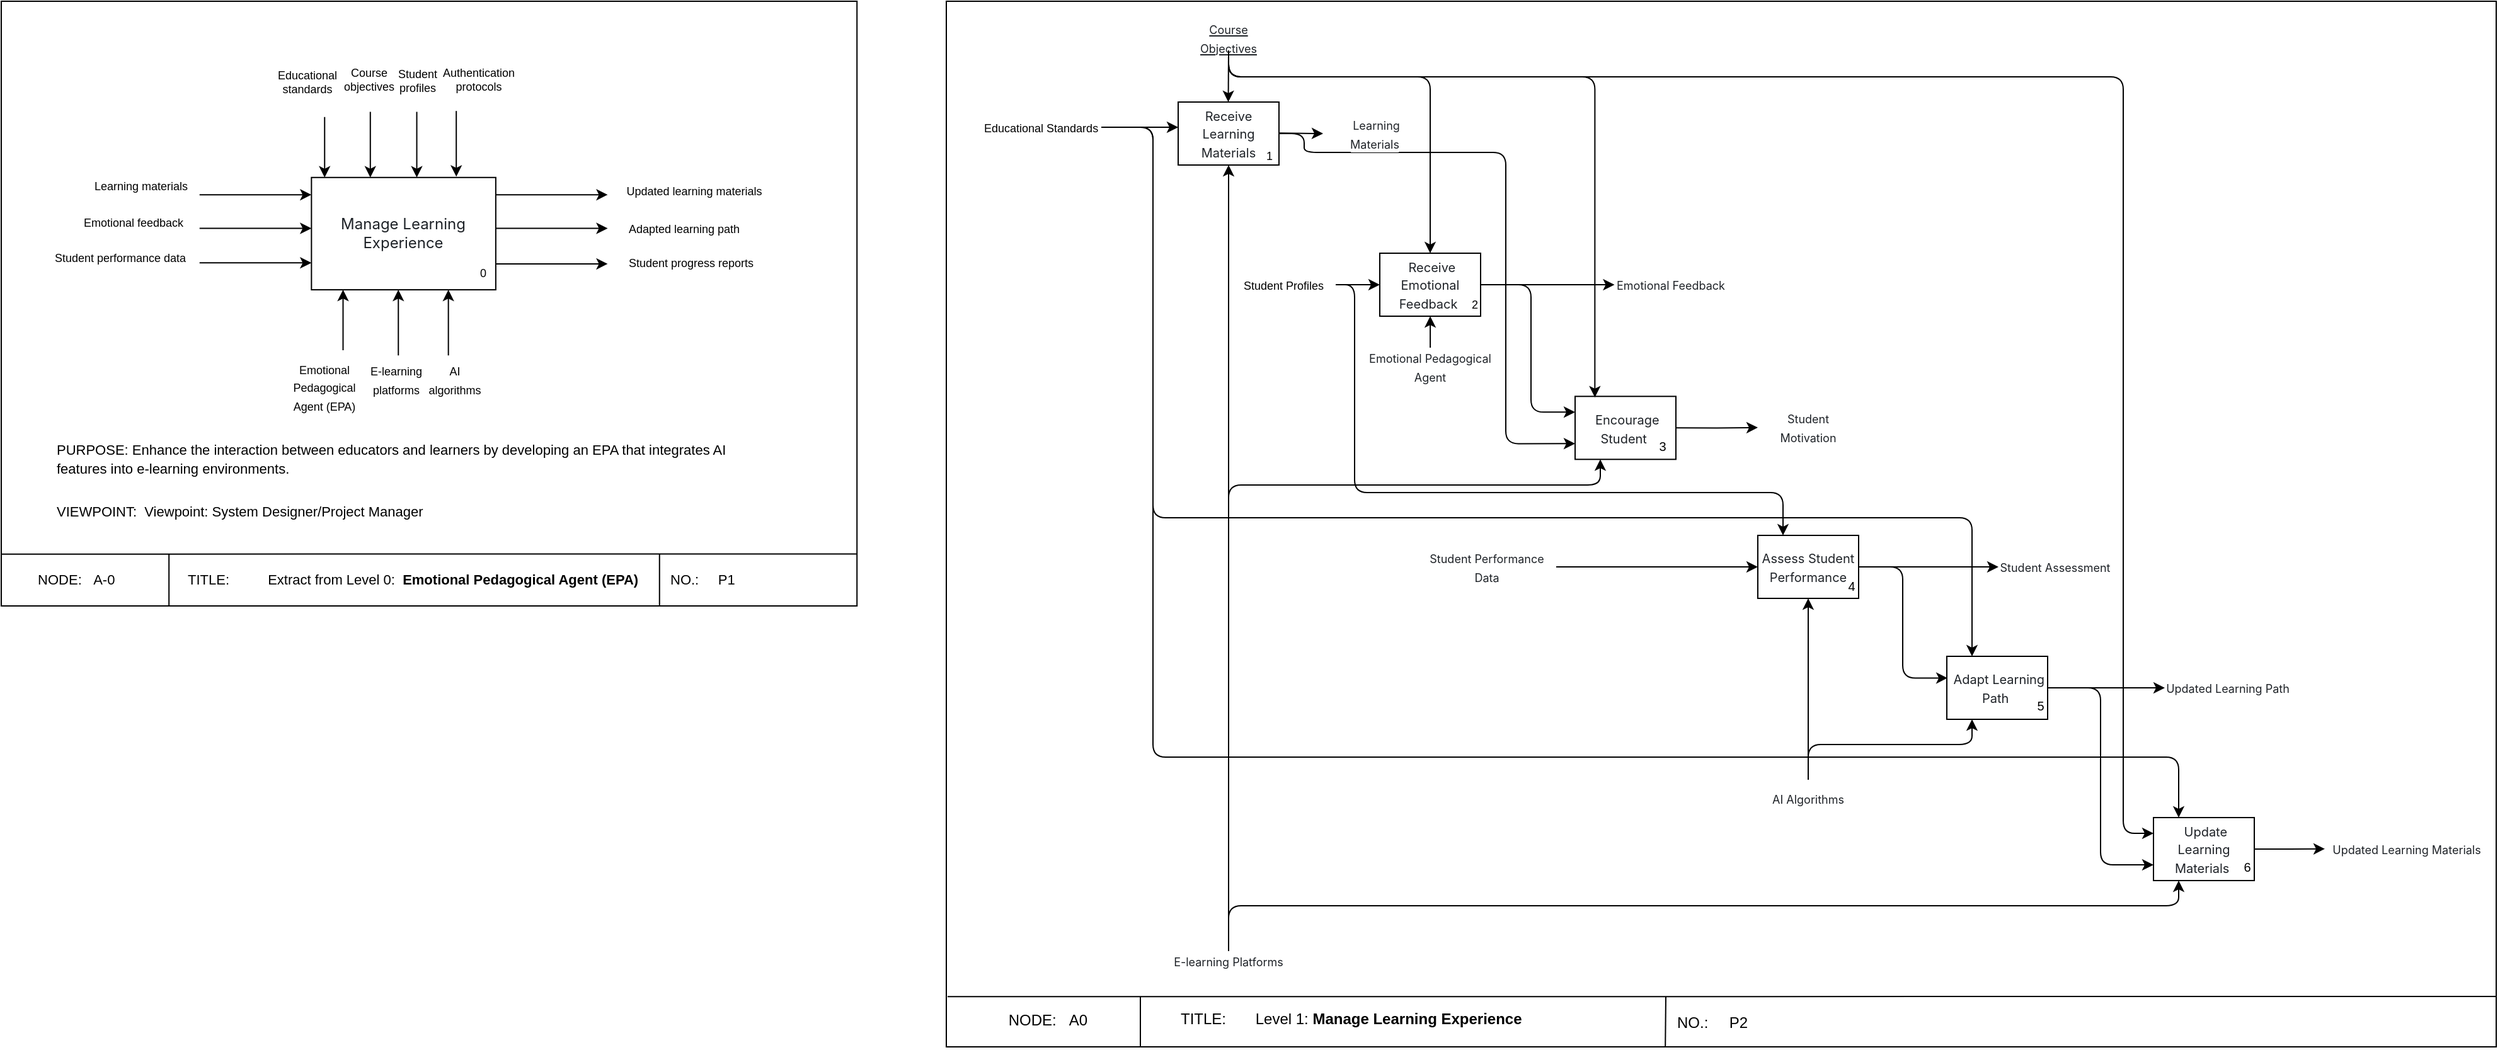 <mxfile version="26.2.9">
  <diagram name="Page-1" id="bQ_GWyhaZDbDopy6YQLl">
    <mxGraphModel dx="3694" dy="1121" grid="1" gridSize="10" guides="1" tooltips="1" connect="1" arrows="1" fold="1" page="1" pageScale="1" pageWidth="1654" pageHeight="1169" math="0" shadow="0">
      <root>
        <mxCell id="0" />
        <mxCell id="1" parent="0" />
        <mxCell id="8wa_8uIsnBs-MFd-Suok-54" value="" style="endArrow=classic;html=1;rounded=0;movable=0;resizable=0;rotatable=0;deletable=0;editable=0;locked=1;connectable=0;" parent="1" edge="1">
          <mxGeometry width="50" height="50" relative="1" as="geometry">
            <mxPoint x="-770.003" y="449" as="sourcePoint" />
            <mxPoint x="-683.735" y="449" as="targetPoint" />
          </mxGeometry>
        </mxCell>
        <mxCell id="8wa_8uIsnBs-MFd-Suok-72" value="" style="endArrow=classic;html=1;rounded=0;movable=0;resizable=0;rotatable=0;deletable=0;editable=0;locked=1;connectable=0;" parent="1" edge="1">
          <mxGeometry width="50" height="50" relative="1" as="geometry">
            <mxPoint x="-736.996" y="393.869" as="sourcePoint" />
            <mxPoint x="-736.996" y="345.869" as="targetPoint" />
          </mxGeometry>
        </mxCell>
        <mxCell id="8wa_8uIsnBs-MFd-Suok-42" value="" style="rounded=0;whiteSpace=wrap;html=1;flipH=1;movable=0;resizable=0;rotatable=0;deletable=0;editable=0;locked=1;connectable=0;container=0;" parent="1" vertex="1">
          <mxGeometry x="-890" y="40" width="1230" height="830" as="geometry" />
        </mxCell>
        <mxCell id="8wa_8uIsnBs-MFd-Suok-45" value="&amp;nbsp;NODE:&amp;nbsp; &amp;nbsp;A0" style="text;html=1;align=left;verticalAlign=middle;whiteSpace=wrap;rounded=0;movable=0;resizable=0;rotatable=0;deletable=0;editable=0;locked=1;connectable=0;container=0;" parent="1" vertex="1">
          <mxGeometry x="-846" y="829" width="110" height="40" as="geometry" />
        </mxCell>
        <mxCell id="8wa_8uIsnBs-MFd-Suok-46" value="TITLE:&amp;nbsp; &amp;nbsp; &amp;nbsp; &amp;nbsp;Level 1:&amp;nbsp;&lt;b&gt;Manage Learning Experience&lt;/b&gt;" style="text;html=1;align=left;verticalAlign=middle;whiteSpace=wrap;rounded=0;movable=0;resizable=0;rotatable=0;deletable=0;editable=0;locked=1;connectable=0;container=0;" parent="1" vertex="1">
          <mxGeometry x="-706" y="834.71" width="380" height="27.43" as="geometry" />
        </mxCell>
        <mxCell id="8wa_8uIsnBs-MFd-Suok-137" value="NO.:&amp;nbsp; &amp;nbsp; &amp;nbsp;P2" style="text;html=1;align=left;verticalAlign=middle;whiteSpace=wrap;rounded=0;container=0;movable=0;resizable=0;rotatable=0;deletable=0;editable=0;locked=1;connectable=0;" parent="1" vertex="1">
          <mxGeometry x="-311.52" y="832.14" width="125.52" height="36.86" as="geometry" />
        </mxCell>
        <mxCell id="8wa_8uIsnBs-MFd-Suok-43" value="" style="endArrow=none;html=1;rounded=0;movable=0;resizable=0;rotatable=0;deletable=0;editable=0;locked=1;connectable=0;exitX=1;exitY=0.952;exitDx=0;exitDy=0;exitPerimeter=0;" parent="1" edge="1">
          <mxGeometry width="50" height="50" relative="1" as="geometry">
            <mxPoint x="-889" y="830.16" as="sourcePoint" />
            <mxPoint x="340" y="830" as="targetPoint" />
          </mxGeometry>
        </mxCell>
        <mxCell id="8wa_8uIsnBs-MFd-Suok-44" value="" style="endArrow=none;html=1;rounded=0;exitX=1;exitY=1;exitDx=0;exitDy=0;movable=0;resizable=0;rotatable=0;deletable=0;editable=0;locked=1;connectable=0;" parent="1" edge="1">
          <mxGeometry width="50" height="50" relative="1" as="geometry">
            <mxPoint x="-736" y="870.0" as="sourcePoint" />
            <mxPoint x="-736" y="830" as="targetPoint" />
          </mxGeometry>
        </mxCell>
        <mxCell id="8wa_8uIsnBs-MFd-Suok-181" value="" style="endArrow=none;html=1;rounded=0;movable=0;resizable=0;rotatable=0;deletable=0;editable=0;locked=1;connectable=0;" parent="1" edge="1">
          <mxGeometry width="50" height="50" relative="1" as="geometry">
            <mxPoint x="-319.406" y="870.0" as="sourcePoint" />
            <mxPoint x="-319" y="830" as="targetPoint" />
          </mxGeometry>
        </mxCell>
        <mxCell id="8wa_8uIsnBs-MFd-Suok-192" value="" style="endArrow=classic;html=1;rounded=0;exitX=1;exitY=0.5;exitDx=0;exitDy=0;movable=0;resizable=0;rotatable=0;deletable=0;editable=0;locked=1;connectable=0;" parent="1" source="8wa_8uIsnBs-MFd-Suok-193" edge="1">
          <mxGeometry width="50" height="50" relative="1" as="geometry">
            <mxPoint x="-736.001" y="140.24" as="sourcePoint" />
            <mxPoint x="-706.001" y="140" as="targetPoint" />
          </mxGeometry>
        </mxCell>
        <mxCell id="8wa_8uIsnBs-MFd-Suok-277" style="edgeStyle=orthogonalEdgeStyle;rounded=1;orthogonalLoop=1;jettySize=auto;html=1;exitX=1;exitY=0.5;exitDx=0;exitDy=0;entryX=0.25;entryY=0;entryDx=0;entryDy=0;curved=0;movable=0;resizable=0;rotatable=0;deletable=0;editable=0;locked=1;connectable=0;" parent="1" source="8wa_8uIsnBs-MFd-Suok-193" target="8wa_8uIsnBs-MFd-Suok-175" edge="1">
          <mxGeometry relative="1" as="geometry">
            <Array as="points">
              <mxPoint x="-726" y="140" />
              <mxPoint x="-726" y="640" />
              <mxPoint x="88" y="640" />
            </Array>
          </mxGeometry>
        </mxCell>
        <mxCell id="8wa_8uIsnBs-MFd-Suok-193" value="&lt;font style=&quot;font-size: 9px;&quot;&gt;Educational Standards&lt;/font&gt;" style="text;html=1;align=left;verticalAlign=middle;whiteSpace=wrap;rounded=0;container=0;movable=0;resizable=0;rotatable=0;deletable=0;editable=0;locked=1;connectable=0;" parent="1" vertex="1">
          <mxGeometry x="-862.001" y="125" width="95" height="30" as="geometry" />
        </mxCell>
        <mxCell id="8wa_8uIsnBs-MFd-Suok-195" value="" style="endArrow=classic;html=1;rounded=0;exitX=0.5;exitY=1;exitDx=0;exitDy=0;movable=0;resizable=0;rotatable=0;deletable=0;editable=0;locked=1;connectable=0;" parent="1" source="8wa_8uIsnBs-MFd-Suok-199" edge="1">
          <mxGeometry width="50" height="50" relative="1" as="geometry">
            <mxPoint x="-665.77" y="90" as="sourcePoint" />
            <mxPoint x="-666.23" y="120" as="targetPoint" />
          </mxGeometry>
        </mxCell>
        <mxCell id="8wa_8uIsnBs-MFd-Suok-196" value="" style="endArrow=classic;html=1;rounded=0;entryX=0;entryY=0.5;entryDx=0;entryDy=0;movable=0;resizable=0;rotatable=0;deletable=0;editable=0;locked=1;connectable=0;" parent="1" target="8wa_8uIsnBs-MFd-Suok-197" edge="1">
          <mxGeometry width="50" height="50" relative="1" as="geometry">
            <mxPoint x="-626" y="144.66" as="sourcePoint" />
            <mxPoint x="-566" y="144.66" as="targetPoint" />
          </mxGeometry>
        </mxCell>
        <mxCell id="8wa_8uIsnBs-MFd-Suok-256" style="edgeStyle=orthogonalEdgeStyle;rounded=1;orthogonalLoop=1;jettySize=auto;html=1;exitX=1;exitY=0.5;exitDx=0;exitDy=0;entryX=0;entryY=0.75;entryDx=0;entryDy=0;curved=0;movable=0;resizable=0;rotatable=0;deletable=0;editable=0;locked=1;connectable=0;" parent="1" source="8wa_8uIsnBs-MFd-Suok-49" target="8wa_8uIsnBs-MFd-Suok-80" edge="1">
          <mxGeometry relative="1" as="geometry">
            <Array as="points">
              <mxPoint x="-606" y="145" />
              <mxPoint x="-606" y="160" />
              <mxPoint x="-446" y="160" />
              <mxPoint x="-446" y="391" />
            </Array>
          </mxGeometry>
        </mxCell>
        <mxCell id="8wa_8uIsnBs-MFd-Suok-197" value="&lt;span style=&quot;color: rgb(31, 35, 40); font-family: -apple-system, BlinkMacSystemFont, &amp;quot;Segoe UI&amp;quot;, &amp;quot;Noto Sans&amp;quot;, Helvetica, Arial, sans-serif, &amp;quot;Apple Color Emoji&amp;quot;, &amp;quot;Segoe UI Emoji&amp;quot;; text-align: left; background-color: rgb(255, 255, 255);&quot;&gt;&lt;font style=&quot;font-size: 9px;&quot;&gt;&amp;nbsp;Learning Materials&lt;/font&gt;&lt;/span&gt;" style="text;html=1;align=center;verticalAlign=middle;whiteSpace=wrap;rounded=0;container=0;movable=0;resizable=0;rotatable=0;deletable=0;editable=0;locked=1;connectable=0;" parent="1" vertex="1">
          <mxGeometry x="-591.001" y="140" width="82" height="10" as="geometry" />
        </mxCell>
        <mxCell id="8wa_8uIsnBs-MFd-Suok-275" style="edgeStyle=orthogonalEdgeStyle;rounded=1;orthogonalLoop=1;jettySize=auto;html=1;exitX=0.5;exitY=1;exitDx=0;exitDy=0;entryX=0;entryY=0.25;entryDx=0;entryDy=0;curved=0;movable=0;resizable=0;rotatable=0;deletable=0;editable=0;locked=1;connectable=0;" parent="1" source="8wa_8uIsnBs-MFd-Suok-199" target="8wa_8uIsnBs-MFd-Suok-175" edge="1">
          <mxGeometry relative="1" as="geometry">
            <Array as="points">
              <mxPoint x="-666" y="100" />
              <mxPoint x="44" y="100" />
              <mxPoint x="44" y="701" />
            </Array>
          </mxGeometry>
        </mxCell>
        <mxCell id="8wa_8uIsnBs-MFd-Suok-199" value="&lt;span style=&quot;color: rgb(31, 35, 40); font-family: -apple-system, BlinkMacSystemFont, &amp;quot;Segoe UI&amp;quot;, &amp;quot;Noto Sans&amp;quot;, Helvetica, Arial, sans-serif, &amp;quot;Apple Color Emoji&amp;quot;, &amp;quot;Segoe UI Emoji&amp;quot;; text-align: left; background-color: rgb(255, 255, 255);&quot;&gt;&lt;font style=&quot;font-size: 9px;&quot;&gt;&lt;u&gt;Course Objectives&lt;/u&gt;&lt;/font&gt;&lt;/span&gt;" style="text;html=1;align=center;verticalAlign=middle;whiteSpace=wrap;rounded=0;container=0;movable=0;resizable=0;rotatable=0;deletable=0;editable=0;locked=1;connectable=0;" parent="1" vertex="1">
          <mxGeometry x="-706" y="59" width="80" height="20" as="geometry" />
        </mxCell>
        <mxCell id="8wa_8uIsnBs-MFd-Suok-201" value="" style="endArrow=classic;html=1;rounded=0;movable=0;resizable=0;rotatable=0;deletable=0;editable=0;locked=1;connectable=0;" parent="1" source="8wa_8uIsnBs-MFd-Suok-202" edge="1">
          <mxGeometry width="50" height="50" relative="1" as="geometry">
            <mxPoint x="-665.77" y="170" as="sourcePoint" />
            <mxPoint x="-666" y="170" as="targetPoint" />
            <Array as="points">
              <mxPoint x="-666" y="170" />
            </Array>
          </mxGeometry>
        </mxCell>
        <mxCell id="8wa_8uIsnBs-MFd-Suok-259" style="edgeStyle=orthogonalEdgeStyle;rounded=1;orthogonalLoop=1;jettySize=auto;html=1;exitX=0.5;exitY=0;exitDx=0;exitDy=0;entryX=0.25;entryY=1;entryDx=0;entryDy=0;curved=0;movable=0;resizable=0;rotatable=0;deletable=0;editable=0;locked=1;connectable=0;" parent="1" source="8wa_8uIsnBs-MFd-Suok-202" edge="1">
          <mxGeometry relative="1" as="geometry">
            <mxPoint x="-666.001" y="387" as="sourcePoint" />
            <mxPoint x="-371" y="403.651" as="targetPoint" />
            <Array as="points">
              <mxPoint x="-666" y="424" />
              <mxPoint x="-371" y="424" />
            </Array>
          </mxGeometry>
        </mxCell>
        <mxCell id="8wa_8uIsnBs-MFd-Suok-278" style="edgeStyle=orthogonalEdgeStyle;rounded=1;orthogonalLoop=1;jettySize=auto;html=1;exitX=0.5;exitY=0;exitDx=0;exitDy=0;entryX=0.25;entryY=1;entryDx=0;entryDy=0;curved=0;movable=0;resizable=0;rotatable=0;deletable=0;editable=0;locked=1;connectable=0;" parent="1" source="8wa_8uIsnBs-MFd-Suok-202" target="8wa_8uIsnBs-MFd-Suok-175" edge="1">
          <mxGeometry relative="1" as="geometry">
            <Array as="points">
              <mxPoint x="-666" y="758" />
              <mxPoint x="88" y="758" />
            </Array>
          </mxGeometry>
        </mxCell>
        <mxCell id="8wa_8uIsnBs-MFd-Suok-202" value="&lt;span style=&quot;box-sizing: border-box; color: rgb(31, 35, 40); font-family: -apple-system, BlinkMacSystemFont, &amp;quot;Segoe UI&amp;quot;, &amp;quot;Noto Sans&amp;quot;, Helvetica, Arial, sans-serif, &amp;quot;Apple Color Emoji&amp;quot;, &amp;quot;Segoe UI Emoji&amp;quot;; text-align: left; background-color: rgb(255, 255, 255);&quot;&gt;&lt;font style=&quot;font-size: 9px;&quot;&gt;E-learning Platforms&lt;/font&gt;&lt;/span&gt;" style="text;html=1;align=center;verticalAlign=middle;whiteSpace=wrap;rounded=0;container=0;movable=0;resizable=0;rotatable=0;deletable=0;editable=0;locked=1;connectable=0;" parent="1" vertex="1">
          <mxGeometry x="-711.001" y="796" width="90" height="12" as="geometry" />
        </mxCell>
        <mxCell id="8wa_8uIsnBs-MFd-Suok-206" value="" style="endArrow=classic;html=1;rounded=1;edgeStyle=orthogonalEdgeStyle;curved=0;flowAnimation=0;shadow=0;entryX=0.5;entryY=0;entryDx=0;entryDy=0;exitX=0.5;exitY=1;exitDx=0;exitDy=0;movable=0;resizable=0;rotatable=0;deletable=0;editable=0;locked=1;connectable=0;" parent="1" source="8wa_8uIsnBs-MFd-Suok-199" target="8wa_8uIsnBs-MFd-Suok-82" edge="1">
          <mxGeometry width="50" height="50" relative="1" as="geometry">
            <mxPoint x="-666" y="99" as="sourcePoint" />
            <mxPoint x="-505.5" y="135" as="targetPoint" />
            <Array as="points">
              <mxPoint x="-666.001" y="100" />
              <mxPoint x="-506.001" y="100" />
            </Array>
          </mxGeometry>
        </mxCell>
        <mxCell id="8wa_8uIsnBs-MFd-Suok-251" style="rounded=0;orthogonalLoop=1;jettySize=auto;html=1;entryX=0;entryY=0.5;entryDx=0;entryDy=0;movable=0;resizable=0;rotatable=0;deletable=0;editable=0;locked=1;connectable=0;" parent="1" source="8wa_8uIsnBs-MFd-Suok-82" target="8wa_8uIsnBs-MFd-Suok-237" edge="1">
          <mxGeometry relative="1" as="geometry" />
        </mxCell>
        <mxCell id="8wa_8uIsnBs-MFd-Suok-82" value="&lt;span style=&quot;box-sizing: border-box; color: rgb(31, 35, 40); font-family: -apple-system, BlinkMacSystemFont, &amp;quot;Segoe UI&amp;quot;, &amp;quot;Noto Sans&amp;quot;, Helvetica, Arial, sans-serif, &amp;quot;Apple Color Emoji&amp;quot;, &amp;quot;Segoe UI Emoji&amp;quot;; text-align: left; background-color: rgb(255, 255, 255);&quot;&gt;&lt;font style=&quot;font-size: 10px;&quot;&gt;&amp;nbsp;Receive Emotional Feedback&amp;nbsp;&lt;/font&gt;&lt;/span&gt;" style="rounded=0;whiteSpace=wrap;html=1;movable=0;resizable=0;rotatable=0;deletable=0;editable=0;locked=1;connectable=0;container=0;" parent="1" vertex="1">
          <mxGeometry x="-546" y="240.001" width="80" height="50" as="geometry" />
        </mxCell>
        <mxCell id="8wa_8uIsnBs-MFd-Suok-188" style="edgeStyle=orthogonalEdgeStyle;rounded=0;orthogonalLoop=1;jettySize=auto;html=1;exitX=0.5;exitY=1;exitDx=0;exitDy=0;movable=0;resizable=0;rotatable=0;deletable=0;editable=0;locked=1;connectable=0;" parent="1" source="8wa_8uIsnBs-MFd-Suok-82" target="8wa_8uIsnBs-MFd-Suok-82" edge="1">
          <mxGeometry relative="1" as="geometry" />
        </mxCell>
        <mxCell id="8wa_8uIsnBs-MFd-Suok-135" value="&lt;font style=&quot;font-size: 9px;&quot;&gt;2&lt;/font&gt;" style="text;html=1;align=right;verticalAlign=middle;whiteSpace=wrap;rounded=0;container=0;movable=0;resizable=0;rotatable=0;deletable=0;editable=0;locked=1;connectable=0;" parent="1" vertex="1">
          <mxGeometry x="-484.691" y="270" width="18.69" height="20" as="geometry" />
        </mxCell>
        <mxCell id="8wa_8uIsnBs-MFd-Suok-263" style="edgeStyle=orthogonalEdgeStyle;rounded=0;orthogonalLoop=1;jettySize=auto;html=1;entryX=0;entryY=0.5;entryDx=0;entryDy=0;movable=0;resizable=0;rotatable=0;deletable=0;editable=0;locked=1;connectable=0;" parent="1" source="8wa_8uIsnBs-MFd-Suok-230" target="8wa_8uIsnBs-MFd-Suok-81" edge="1">
          <mxGeometry relative="1" as="geometry" />
        </mxCell>
        <mxCell id="8wa_8uIsnBs-MFd-Suok-230" value="&lt;span style=&quot;color: rgb(31, 35, 40); font-family: -apple-system, BlinkMacSystemFont, &amp;quot;Segoe UI&amp;quot;, &amp;quot;Noto Sans&amp;quot;, Helvetica, Arial, sans-serif, &amp;quot;Apple Color Emoji&amp;quot;, &amp;quot;Segoe UI Emoji&amp;quot;; text-align: left; background-color: rgb(255, 255, 255);&quot;&gt;&lt;font style=&quot;font-size: 9px;&quot;&gt;Student Performance Data&lt;/font&gt;&lt;/span&gt;" style="text;html=1;align=center;verticalAlign=middle;whiteSpace=wrap;rounded=0;container=0;movable=0;resizable=0;rotatable=0;deletable=0;editable=0;locked=1;connectable=0;" parent="1" vertex="1">
          <mxGeometry x="-516" y="484" width="110" height="10" as="geometry" />
        </mxCell>
        <mxCell id="8wa_8uIsnBs-MFd-Suok-232" value="&lt;span style=&quot;color: rgb(31, 35, 40); font-family: -apple-system, BlinkMacSystemFont, &amp;quot;Segoe UI&amp;quot;, &amp;quot;Noto Sans&amp;quot;, Helvetica, Arial, sans-serif, &amp;quot;Apple Color Emoji&amp;quot;, &amp;quot;Segoe UI Emoji&amp;quot;; text-align: left; background-color: rgb(255, 255, 255);&quot;&gt;&lt;font style=&quot;font-size: 9px;&quot;&gt;Student Assessment&lt;/font&gt;&lt;/span&gt;" style="text;html=1;align=center;verticalAlign=middle;whiteSpace=wrap;rounded=0;container=0;movable=0;resizable=0;rotatable=0;deletable=0;editable=0;locked=1;connectable=0;" parent="1" vertex="1">
          <mxGeometry x="-55" y="484" width="90" height="10" as="geometry" />
        </mxCell>
        <mxCell id="8wa_8uIsnBs-MFd-Suok-257" style="edgeStyle=orthogonalEdgeStyle;rounded=1;orthogonalLoop=1;jettySize=auto;html=1;exitX=1;exitY=0.5;exitDx=0;exitDy=0;entryX=0;entryY=0.25;entryDx=0;entryDy=0;curved=0;movable=0;resizable=0;rotatable=0;deletable=0;editable=0;locked=1;connectable=0;" parent="1" source="8wa_8uIsnBs-MFd-Suok-82" target="8wa_8uIsnBs-MFd-Suok-80" edge="1">
          <mxGeometry relative="1" as="geometry">
            <Array as="points">
              <mxPoint x="-426" y="265" />
              <mxPoint x="-426" y="366" />
            </Array>
          </mxGeometry>
        </mxCell>
        <mxCell id="8wa_8uIsnBs-MFd-Suok-237" value="&lt;span style=&quot;color: rgb(31, 35, 40); font-family: -apple-system, BlinkMacSystemFont, &amp;quot;Segoe UI&amp;quot;, &amp;quot;Noto Sans&amp;quot;, Helvetica, Arial, sans-serif, &amp;quot;Apple Color Emoji&amp;quot;, &amp;quot;Segoe UI Emoji&amp;quot;; text-align: left; background-color: rgb(255, 255, 255);&quot;&gt;&lt;font style=&quot;font-size: 9px;&quot;&gt;Emotional Feedback&lt;/font&gt;&lt;/span&gt;" style="text;html=1;align=center;verticalAlign=middle;whiteSpace=wrap;rounded=0;container=0;movable=0;resizable=0;rotatable=0;deletable=0;editable=0;locked=1;connectable=0;" parent="1" vertex="1">
          <mxGeometry x="-359.75" y="255" width="90" height="20" as="geometry" />
        </mxCell>
        <mxCell id="8wa_8uIsnBs-MFd-Suok-238" value="&lt;span style=&quot;color: rgb(31, 35, 40); font-family: -apple-system, BlinkMacSystemFont, &amp;quot;Segoe UI&amp;quot;, &amp;quot;Noto Sans&amp;quot;, Helvetica, Arial, sans-serif, &amp;quot;Apple Color Emoji&amp;quot;, &amp;quot;Segoe UI Emoji&amp;quot;; text-align: left; background-color: rgb(255, 255, 255);&quot;&gt;&lt;font style=&quot;font-size: 9px;&quot;&gt;Student Motivation&lt;/font&gt;&lt;/span&gt;" style="text;html=1;align=center;verticalAlign=middle;whiteSpace=wrap;rounded=0;container=0;movable=0;resizable=0;rotatable=0;deletable=0;editable=0;locked=1;connectable=0;" parent="1" vertex="1">
          <mxGeometry x="-246.0" y="368.35" width="80" height="20" as="geometry" />
        </mxCell>
        <mxCell id="8wa_8uIsnBs-MFd-Suok-243" value="&lt;span style=&quot;color: rgb(31, 35, 40); font-family: -apple-system, BlinkMacSystemFont, &amp;quot;Segoe UI&amp;quot;, &amp;quot;Noto Sans&amp;quot;, Helvetica, Arial, sans-serif, &amp;quot;Apple Color Emoji&amp;quot;, &amp;quot;Segoe UI Emoji&amp;quot;; text-align: left; background-color: rgb(255, 255, 255);&quot;&gt;&lt;font style=&quot;font-size: 9px;&quot;&gt;Updated Learning Materials&lt;/font&gt;&lt;/span&gt;" style="text;html=1;align=center;verticalAlign=middle;whiteSpace=wrap;rounded=0;container=0;movable=0;resizable=0;rotatable=0;deletable=0;editable=0;locked=1;connectable=0;" parent="1" vertex="1">
          <mxGeometry x="204" y="702.83" width="130" height="20" as="geometry" />
        </mxCell>
        <mxCell id="8wa_8uIsnBs-MFd-Suok-268" style="edgeStyle=orthogonalEdgeStyle;rounded=0;orthogonalLoop=1;jettySize=auto;html=1;entryX=0.5;entryY=1;entryDx=0;entryDy=0;movable=0;resizable=0;rotatable=0;deletable=0;editable=0;locked=1;connectable=0;" parent="1" source="8wa_8uIsnBs-MFd-Suok-244" target="8wa_8uIsnBs-MFd-Suok-81" edge="1">
          <mxGeometry relative="1" as="geometry" />
        </mxCell>
        <mxCell id="8wa_8uIsnBs-MFd-Suok-272" style="edgeStyle=orthogonalEdgeStyle;rounded=1;orthogonalLoop=1;jettySize=auto;html=1;entryX=0.25;entryY=1;entryDx=0;entryDy=0;exitX=0.5;exitY=0;exitDx=0;exitDy=0;curved=0;movable=0;resizable=0;rotatable=0;deletable=0;editable=0;locked=1;connectable=0;" parent="1" source="8wa_8uIsnBs-MFd-Suok-244" target="8wa_8uIsnBs-MFd-Suok-147" edge="1">
          <mxGeometry relative="1" as="geometry">
            <Array as="points">
              <mxPoint x="-206" y="630" />
              <mxPoint x="-76" y="630" />
            </Array>
          </mxGeometry>
        </mxCell>
        <mxCell id="8wa_8uIsnBs-MFd-Suok-244" value="&lt;span style=&quot;color: rgb(31, 35, 40); font-family: -apple-system, BlinkMacSystemFont, &amp;quot;Segoe UI&amp;quot;, &amp;quot;Noto Sans&amp;quot;, Helvetica, Arial, sans-serif, &amp;quot;Apple Color Emoji&amp;quot;, &amp;quot;Segoe UI Emoji&amp;quot;; text-align: left; background-color: rgb(255, 255, 255);&quot;&gt;&lt;font style=&quot;font-size: 9px;&quot;&gt;AI Algorithms&lt;/font&gt;&lt;/span&gt;" style="text;html=1;align=center;verticalAlign=middle;whiteSpace=wrap;rounded=0;container=0;movable=0;resizable=0;rotatable=0;deletable=0;editable=0;locked=1;connectable=0;" parent="1" vertex="1">
          <mxGeometry x="-236" y="658" width="60" height="30" as="geometry" />
        </mxCell>
        <mxCell id="8wa_8uIsnBs-MFd-Suok-245" value="&lt;span style=&quot;font-size: 9px; background-color: light-dark(rgb(255, 255, 255), rgb(18, 18, 18)); color: light-dark(rgb(31, 35, 40), rgb(205, 208, 212)); font-family: -apple-system, BlinkMacSystemFont, &amp;quot;Segoe UI&amp;quot;, &amp;quot;Noto Sans&amp;quot;, Helvetica, Arial, sans-serif, &amp;quot;Apple Color Emoji&amp;quot;, &amp;quot;Segoe UI Emoji&amp;quot;; text-align: left;&quot;&gt;Updated Learning Path&lt;/span&gt;" style="text;html=1;align=center;verticalAlign=middle;whiteSpace=wrap;rounded=0;container=0;movable=0;resizable=0;rotatable=0;deletable=0;editable=0;locked=1;connectable=0;" parent="1" vertex="1">
          <mxGeometry x="77" y="580" width="100" height="10" as="geometry" />
        </mxCell>
        <mxCell id="8wa_8uIsnBs-MFd-Suok-266" style="edgeStyle=orthogonalEdgeStyle;rounded=0;orthogonalLoop=1;jettySize=auto;html=1;entryX=0;entryY=0.5;entryDx=0;entryDy=0;movable=0;resizable=0;rotatable=0;deletable=0;editable=0;locked=1;connectable=0;" parent="1" source="8wa_8uIsnBs-MFd-Suok-81" target="8wa_8uIsnBs-MFd-Suok-232" edge="1">
          <mxGeometry relative="1" as="geometry" />
        </mxCell>
        <mxCell id="8wa_8uIsnBs-MFd-Suok-81" value="&lt;span style=&quot;box-sizing: border-box; color: rgb(31, 35, 40); font-family: -apple-system, BlinkMacSystemFont, &amp;quot;Segoe UI&amp;quot;, &amp;quot;Noto Sans&amp;quot;, Helvetica, Arial, sans-serif, &amp;quot;Apple Color Emoji&amp;quot;, &amp;quot;Segoe UI Emoji&amp;quot;; text-align: left; background-color: rgb(255, 255, 255);&quot;&gt;&lt;font style=&quot;font-size: 10px;&quot;&gt;Assess Student Performance&lt;/font&gt;&lt;/span&gt;" style="rounded=0;whiteSpace=wrap;html=1;movable=0;resizable=0;rotatable=0;deletable=0;editable=0;locked=1;connectable=0;container=0;" parent="1" vertex="1">
          <mxGeometry x="-246" y="464.001" width="80.0" height="50" as="geometry" />
        </mxCell>
        <mxCell id="8wa_8uIsnBs-MFd-Suok-144" value="&lt;font size=&quot;1&quot;&gt;4&lt;/font&gt;" style="text;html=1;align=center;verticalAlign=middle;whiteSpace=wrap;rounded=0;container=0;movable=0;resizable=0;rotatable=0;deletable=0;editable=0;locked=1;connectable=0;" parent="1" vertex="1">
          <mxGeometry x="-177.499" y="496.701" width="11.498" height="13.651" as="geometry" />
        </mxCell>
        <mxCell id="8wa_8uIsnBs-MFd-Suok-175" value="&lt;div&gt;&lt;span style=&quot;font-size: 10px; background-color: light-dark(rgb(255, 255, 255), rgb(18, 18, 18)); color: light-dark(rgb(31, 35, 40), rgb(205, 208, 212)); font-family: -apple-system, BlinkMacSystemFont, &amp;quot;Segoe UI&amp;quot;, &amp;quot;Noto Sans&amp;quot;, Helvetica, Arial, sans-serif, &amp;quot;Apple Color Emoji&amp;quot;, &amp;quot;Segoe UI Emoji&amp;quot;; text-align: left;&quot;&gt;&amp;nbsp;Update Learning Materials&amp;nbsp;&lt;/span&gt;&lt;/div&gt;" style="rounded=0;whiteSpace=wrap;html=1;movable=0;resizable=0;rotatable=0;deletable=0;editable=0;locked=1;connectable=0;container=0;" parent="1" vertex="1">
          <mxGeometry x="68.0" y="688.001" width="80.0" height="50" as="geometry" />
        </mxCell>
        <mxCell id="8wa_8uIsnBs-MFd-Suok-176" value="&lt;font size=&quot;1&quot;&gt;6&lt;/font&gt;" style="text;html=1;align=center;verticalAlign=middle;whiteSpace=wrap;rounded=0;container=0;movable=0;resizable=0;rotatable=0;deletable=0;editable=0;locked=1;connectable=0;" parent="1" vertex="1">
          <mxGeometry x="136.501" y="719.831" width="11.498" height="13.651" as="geometry" />
        </mxCell>
        <mxCell id="8wa_8uIsnBs-MFd-Suok-270" style="edgeStyle=orthogonalEdgeStyle;rounded=0;orthogonalLoop=1;jettySize=auto;html=1;entryX=0;entryY=0.5;entryDx=0;entryDy=0;movable=0;resizable=0;rotatable=0;deletable=0;editable=0;locked=1;connectable=0;" parent="1" source="8wa_8uIsnBs-MFd-Suok-147" target="8wa_8uIsnBs-MFd-Suok-245" edge="1">
          <mxGeometry relative="1" as="geometry" />
        </mxCell>
        <mxCell id="8wa_8uIsnBs-MFd-Suok-273" style="edgeStyle=orthogonalEdgeStyle;rounded=1;orthogonalLoop=1;jettySize=auto;html=1;entryX=0;entryY=0.75;entryDx=0;entryDy=0;curved=0;movable=0;resizable=0;rotatable=0;deletable=0;editable=0;locked=1;connectable=0;" parent="1" source="8wa_8uIsnBs-MFd-Suok-147" target="8wa_8uIsnBs-MFd-Suok-175" edge="1">
          <mxGeometry relative="1" as="geometry" />
        </mxCell>
        <mxCell id="8wa_8uIsnBs-MFd-Suok-147" value="&lt;span style=&quot;box-sizing: border-box; color: rgb(31, 35, 40); font-family: -apple-system, BlinkMacSystemFont, &amp;quot;Segoe UI&amp;quot;, &amp;quot;Noto Sans&amp;quot;, Helvetica, Arial, sans-serif, &amp;quot;Apple Color Emoji&amp;quot;, &amp;quot;Segoe UI Emoji&amp;quot;; text-align: left; background-color: rgb(255, 255, 255);&quot;&gt;&lt;font style=&quot;font-size: 10px;&quot;&gt;&amp;nbsp;Adapt Learning Path&amp;nbsp;&lt;/font&gt;&lt;/span&gt;" style="rounded=0;whiteSpace=wrap;html=1;movable=0;resizable=0;rotatable=0;deletable=0;editable=0;locked=1;connectable=0;container=0;" parent="1" vertex="1">
          <mxGeometry x="-96" y="560.001" width="80.0" height="50" as="geometry" />
        </mxCell>
        <mxCell id="8wa_8uIsnBs-MFd-Suok-148" value="&lt;font size=&quot;1&quot;&gt;5&lt;/font&gt;" style="text;html=1;align=center;verticalAlign=middle;whiteSpace=wrap;rounded=0;container=0;movable=0;resizable=0;rotatable=0;deletable=0;editable=0;locked=1;connectable=0;" parent="1" vertex="1">
          <mxGeometry x="-27.499" y="591.831" width="11.498" height="13.651" as="geometry" />
        </mxCell>
        <mxCell id="8wa_8uIsnBs-MFd-Suok-262" style="edgeStyle=orthogonalEdgeStyle;rounded=0;orthogonalLoop=1;jettySize=auto;html=1;exitX=1;exitY=0.5;exitDx=0;exitDy=0;movable=0;resizable=0;rotatable=0;deletable=0;editable=0;locked=1;connectable=0;" parent="1" source="8wa_8uIsnBs-MFd-Suok-80" target="8wa_8uIsnBs-MFd-Suok-238" edge="1">
          <mxGeometry relative="1" as="geometry" />
        </mxCell>
        <mxCell id="8wa_8uIsnBs-MFd-Suok-80" value="&lt;span style=&quot;box-sizing: border-box; color: rgb(31, 35, 40); font-family: -apple-system, BlinkMacSystemFont, &amp;quot;Segoe UI&amp;quot;, &amp;quot;Noto Sans&amp;quot;, Helvetica, Arial, sans-serif, &amp;quot;Apple Color Emoji&amp;quot;, &amp;quot;Segoe UI Emoji&amp;quot;; text-align: left; background-color: rgb(255, 255, 255);&quot;&gt;&lt;font style=&quot;font-size: 10px;&quot;&gt;&amp;nbsp;Encourage Student&amp;nbsp;&lt;/font&gt;&lt;/span&gt;" style="rounded=0;whiteSpace=wrap;html=1;movable=0;resizable=0;rotatable=0;deletable=0;editable=0;locked=1;connectable=0;container=0;" parent="1" vertex="1">
          <mxGeometry x="-391" y="353.651" width="80.0" height="50" as="geometry" />
        </mxCell>
        <mxCell id="8wa_8uIsnBs-MFd-Suok-140" value="&lt;font size=&quot;1&quot;&gt;3&lt;/font&gt;" style="text;html=1;align=center;verticalAlign=middle;whiteSpace=wrap;rounded=0;container=0;movable=0;resizable=0;rotatable=0;deletable=0;editable=0;locked=1;connectable=0;" parent="1" vertex="1">
          <mxGeometry x="-327.499" y="386.351" width="11.498" height="13.651" as="geometry" />
        </mxCell>
        <mxCell id="8wa_8uIsnBs-MFd-Suok-178" style="edgeStyle=orthogonalEdgeStyle;rounded=0;orthogonalLoop=1;jettySize=auto;html=1;exitX=0.5;exitY=1;exitDx=0;exitDy=0;movable=0;resizable=0;rotatable=0;deletable=0;editable=0;locked=1;connectable=0;" parent="1" source="8wa_8uIsnBs-MFd-Suok-80" target="8wa_8uIsnBs-MFd-Suok-80" edge="1">
          <mxGeometry relative="1" as="geometry" />
        </mxCell>
        <mxCell id="8wa_8uIsnBs-MFd-Suok-49" value="&lt;span style=&quot;box-sizing: border-box; color: rgb(31, 35, 40); font-family: -apple-system, BlinkMacSystemFont, &amp;quot;Segoe UI&amp;quot;, &amp;quot;Noto Sans&amp;quot;, Helvetica, Arial, sans-serif, &amp;quot;Apple Color Emoji&amp;quot;, &amp;quot;Segoe UI Emoji&amp;quot;; text-align: left; background-color: rgb(255, 255, 255);&quot;&gt;&lt;font style=&quot;font-size: 10px;&quot;&gt;Receive Learning Materials&lt;/font&gt;&lt;/span&gt;" style="rounded=0;whiteSpace=wrap;html=1;movable=0;resizable=0;rotatable=0;deletable=0;editable=0;locked=1;connectable=0;container=0;" parent="1" vertex="1">
          <mxGeometry x="-706.001" y="120" width="80" height="50.0" as="geometry" />
        </mxCell>
        <mxCell id="8wa_8uIsnBs-MFd-Suok-78" value="&lt;font style=&quot;font-size: 9px;&quot;&gt;1&lt;/font&gt;" style="text;html=1;align=center;verticalAlign=middle;whiteSpace=wrap;rounded=0;container=0;movable=0;resizable=0;rotatable=0;deletable=0;editable=0;locked=1;connectable=0;" parent="1" vertex="1">
          <mxGeometry x="-638.542" y="153.619" width="11.499" height="16.381" as="geometry" />
        </mxCell>
        <mxCell id="8wa_8uIsnBs-MFd-Suok-250" style="edgeStyle=orthogonalEdgeStyle;rounded=0;orthogonalLoop=1;jettySize=auto;html=1;entryX=0;entryY=0.5;entryDx=0;entryDy=0;movable=0;resizable=0;rotatable=0;deletable=0;editable=0;locked=1;connectable=0;" parent="1" source="8wa_8uIsnBs-MFd-Suok-227" target="8wa_8uIsnBs-MFd-Suok-82" edge="1">
          <mxGeometry relative="1" as="geometry" />
        </mxCell>
        <mxCell id="8wa_8uIsnBs-MFd-Suok-267" style="edgeStyle=orthogonalEdgeStyle;rounded=1;orthogonalLoop=1;jettySize=auto;html=1;entryX=0.25;entryY=0;entryDx=0;entryDy=0;exitX=1;exitY=0.5;exitDx=0;exitDy=0;curved=0;movable=0;resizable=0;rotatable=0;deletable=0;editable=0;locked=1;connectable=0;" parent="1" source="8wa_8uIsnBs-MFd-Suok-227" target="8wa_8uIsnBs-MFd-Suok-81" edge="1">
          <mxGeometry relative="1" as="geometry">
            <Array as="points">
              <mxPoint x="-566" y="265" />
              <mxPoint x="-566" y="430" />
              <mxPoint x="-226" y="430" />
            </Array>
          </mxGeometry>
        </mxCell>
        <mxCell id="8wa_8uIsnBs-MFd-Suok-227" value="&lt;font style=&quot;font-size: 9px;&quot;&gt;Student Profiles&lt;/font&gt;" style="text;html=1;align=left;verticalAlign=middle;whiteSpace=wrap;rounded=0;container=0;movable=0;resizable=0;rotatable=0;deletable=0;editable=0;locked=1;connectable=0;" parent="1" vertex="1">
          <mxGeometry x="-656.001" y="256.5" width="75" height="17" as="geometry" />
        </mxCell>
        <mxCell id="8wa_8uIsnBs-MFd-Suok-254" style="edgeStyle=orthogonalEdgeStyle;rounded=0;orthogonalLoop=1;jettySize=auto;html=1;entryX=0.5;entryY=1;entryDx=0;entryDy=0;movable=0;resizable=0;rotatable=0;deletable=0;editable=0;locked=1;connectable=0;" parent="1" source="8wa_8uIsnBs-MFd-Suok-252" target="8wa_8uIsnBs-MFd-Suok-82" edge="1">
          <mxGeometry relative="1" as="geometry" />
        </mxCell>
        <mxCell id="8wa_8uIsnBs-MFd-Suok-252" value="&lt;span style=&quot;color: rgb(31, 35, 40); font-family: -apple-system, BlinkMacSystemFont, &amp;quot;Segoe UI&amp;quot;, &amp;quot;Noto Sans&amp;quot;, Helvetica, Arial, sans-serif, &amp;quot;Apple Color Emoji&amp;quot;, &amp;quot;Segoe UI Emoji&amp;quot;; text-align: left; background-color: rgb(255, 255, 255);&quot;&gt;&lt;font style=&quot;font-size: 9px;&quot;&gt;Emotional Pedagogical Agent&lt;/font&gt;&lt;/span&gt;" style="text;html=1;align=center;verticalAlign=middle;whiteSpace=wrap;rounded=0;container=0;movable=0;resizable=0;rotatable=0;deletable=0;editable=0;locked=1;connectable=0;" parent="1" vertex="1">
          <mxGeometry x="-566.75" y="320" width="121.5" height="20" as="geometry" />
        </mxCell>
        <mxCell id="8wa_8uIsnBs-MFd-Suok-258" style="edgeStyle=orthogonalEdgeStyle;rounded=1;orthogonalLoop=1;jettySize=auto;html=1;exitX=0.5;exitY=1;exitDx=0;exitDy=0;entryX=0.196;entryY=0.016;entryDx=0;entryDy=0;entryPerimeter=0;curved=0;movable=0;resizable=0;rotatable=0;deletable=0;editable=0;locked=1;connectable=0;" parent="1" source="8wa_8uIsnBs-MFd-Suok-199" target="8wa_8uIsnBs-MFd-Suok-80" edge="1">
          <mxGeometry relative="1" as="geometry">
            <Array as="points">
              <mxPoint x="-666" y="100" />
              <mxPoint x="-375" y="100" />
            </Array>
          </mxGeometry>
        </mxCell>
        <mxCell id="8wa_8uIsnBs-MFd-Suok-269" style="edgeStyle=orthogonalEdgeStyle;rounded=1;orthogonalLoop=1;jettySize=auto;html=1;entryX=0.007;entryY=0.344;entryDx=0;entryDy=0;entryPerimeter=0;curved=0;movable=0;resizable=0;rotatable=0;deletable=0;editable=0;locked=1;connectable=0;" parent="1" source="8wa_8uIsnBs-MFd-Suok-81" target="8wa_8uIsnBs-MFd-Suok-147" edge="1">
          <mxGeometry relative="1" as="geometry" />
        </mxCell>
        <mxCell id="8wa_8uIsnBs-MFd-Suok-271" style="edgeStyle=orthogonalEdgeStyle;rounded=1;orthogonalLoop=1;jettySize=auto;html=1;exitX=1;exitY=0.5;exitDx=0;exitDy=0;entryX=0.25;entryY=0;entryDx=0;entryDy=0;curved=0;movable=0;resizable=0;rotatable=0;deletable=0;editable=0;locked=1;connectable=0;" parent="1" source="8wa_8uIsnBs-MFd-Suok-193" target="8wa_8uIsnBs-MFd-Suok-147" edge="1">
          <mxGeometry relative="1" as="geometry">
            <Array as="points">
              <mxPoint x="-726" y="140" />
              <mxPoint x="-726" y="450" />
              <mxPoint x="-76" y="450" />
            </Array>
          </mxGeometry>
        </mxCell>
        <mxCell id="8wa_8uIsnBs-MFd-Suok-276" style="edgeStyle=orthogonalEdgeStyle;rounded=0;orthogonalLoop=1;jettySize=auto;html=1;entryX=0;entryY=0.5;entryDx=0;entryDy=0;movable=0;resizable=0;rotatable=0;deletable=0;editable=0;locked=1;connectable=0;" parent="1" source="8wa_8uIsnBs-MFd-Suok-175" target="8wa_8uIsnBs-MFd-Suok-243" edge="1">
          <mxGeometry relative="1" as="geometry" />
        </mxCell>
        <mxCell id="8wa_8uIsnBs-MFd-Suok-4" value="" style="rounded=0;whiteSpace=wrap;html=1;flipH=1;movable=0;resizable=0;rotatable=0;deletable=0;editable=0;locked=1;connectable=0;" parent="1" vertex="1">
          <mxGeometry x="-1640.004" y="40" width="679.104" height="480.0" as="geometry" />
        </mxCell>
        <mxCell id="8wa_8uIsnBs-MFd-Suok-5" value="" style="endArrow=none;html=1;rounded=0;movable=0;resizable=0;rotatable=0;deletable=0;editable=0;locked=1;connectable=0;entryX=0;entryY=0.914;entryDx=0;entryDy=0;entryPerimeter=0;" parent="1" target="8wa_8uIsnBs-MFd-Suok-4" edge="1">
          <mxGeometry width="50" height="50" relative="1" as="geometry">
            <mxPoint x="-1640.004" y="478.857" as="sourcePoint" />
            <mxPoint x="-993.288" y="478.857" as="targetPoint" />
          </mxGeometry>
        </mxCell>
        <mxCell id="8wa_8uIsnBs-MFd-Suok-9" value="&lt;font style=&quot;font-size: 11px;&quot;&gt;PURPOSE: Enhance the interaction between educators and learners by developing an EPA that integrates AI features into e-learning environments.&lt;/font&gt;" style="text;html=1;align=left;verticalAlign=middle;whiteSpace=wrap;rounded=0;movable=0;resizable=0;rotatable=0;deletable=0;editable=0;locked=1;connectable=0;" parent="1" vertex="1">
          <mxGeometry x="-1598.213" y="382.857" width="574.627" height="41.143" as="geometry" />
        </mxCell>
        <mxCell id="8wa_8uIsnBs-MFd-Suok-10" value="" style="endArrow=none;html=1;rounded=0;movable=0;resizable=0;rotatable=0;deletable=0;editable=0;locked=1;connectable=0;" parent="1" edge="1">
          <mxGeometry width="50" height="50" relative="1" as="geometry">
            <mxPoint x="-1117.616" y="520.0" as="sourcePoint" />
            <mxPoint x="-1117.616" y="478.857" as="targetPoint" />
          </mxGeometry>
        </mxCell>
        <mxCell id="8wa_8uIsnBs-MFd-Suok-11" value="&lt;span style=&quot;background-color: rgb(255, 255, 255); color: rgb(31, 35, 40); font-family: -apple-system, BlinkMacSystemFont, &amp;quot;Segoe UI&amp;quot;, &amp;quot;Noto Sans&amp;quot;, Helvetica, Arial, sans-serif, &amp;quot;Apple Color Emoji&amp;quot;, &amp;quot;Segoe UI Emoji&amp;quot;; text-align: start;&quot;&gt;&lt;font style=&quot;&quot;&gt;Manage Learning Experience&lt;/font&gt;&lt;/span&gt;" style="rounded=0;whiteSpace=wrap;html=1;movable=0;resizable=0;rotatable=0;deletable=0;editable=0;locked=1;connectable=0;" parent="1" vertex="1">
          <mxGeometry x="-1393.824" y="179.886" width="146.269" height="89.143" as="geometry" />
        </mxCell>
        <mxCell id="8wa_8uIsnBs-MFd-Suok-12" value="&lt;font style=&quot;font-size: 11px;&quot;&gt;VIEWPOINT:&amp;nbsp;&amp;nbsp;Viewpoint: System Designer/Project Manager&lt;/font&gt;" style="text;html=1;align=left;verticalAlign=middle;whiteSpace=wrap;rounded=0;movable=0;resizable=0;rotatable=0;deletable=0;editable=0;locked=1;connectable=0;" parent="1" vertex="1">
          <mxGeometry x="-1598.213" y="424" width="313.433" height="41.143" as="geometry" />
        </mxCell>
        <mxCell id="8wa_8uIsnBs-MFd-Suok-13" value="&lt;font style=&quot;font-size: 9px;&quot;&gt;0&lt;/font&gt;" style="text;html=1;align=center;verticalAlign=middle;whiteSpace=wrap;rounded=0;movable=0;resizable=0;rotatable=0;deletable=0;editable=0;locked=1;connectable=0;" parent="1" vertex="1">
          <mxGeometry x="-1268.451" y="241.6" width="20.896" height="27.429" as="geometry" />
        </mxCell>
        <mxCell id="8wa_8uIsnBs-MFd-Suok-14" value="" style="endArrow=classic;html=1;rounded=0;movable=0;resizable=0;rotatable=0;deletable=0;editable=0;locked=1;connectable=0;" parent="1" edge="1">
          <mxGeometry width="50" height="50" relative="1" as="geometry">
            <mxPoint x="-1482.63" y="220.247" as="sourcePoint" />
            <mxPoint x="-1393.824" y="220.247" as="targetPoint" />
          </mxGeometry>
        </mxCell>
        <mxCell id="8wa_8uIsnBs-MFd-Suok-15" value="" style="endArrow=classic;html=1;rounded=0;movable=0;resizable=0;rotatable=0;deletable=0;editable=0;locked=1;connectable=0;" parent="1" edge="1">
          <mxGeometry width="50" height="50" relative="1" as="geometry">
            <mxPoint x="-1482.63" y="247.675" as="sourcePoint" />
            <mxPoint x="-1393.824" y="247.675" as="targetPoint" />
          </mxGeometry>
        </mxCell>
        <mxCell id="8wa_8uIsnBs-MFd-Suok-16" value="" style="endArrow=classic;html=1;rounded=0;movable=0;resizable=0;rotatable=0;deletable=0;editable=0;locked=1;connectable=0;" parent="1" edge="1">
          <mxGeometry width="50" height="50" relative="1" as="geometry">
            <mxPoint x="-1482.63" y="193.6" as="sourcePoint" />
            <mxPoint x="-1393.824" y="193.6" as="targetPoint" />
          </mxGeometry>
        </mxCell>
        <mxCell id="8wa_8uIsnBs-MFd-Suok-17" value="" style="endArrow=classic;html=1;rounded=0;movable=0;resizable=0;rotatable=0;deletable=0;editable=0;locked=1;connectable=0;" parent="1" edge="1">
          <mxGeometry width="50" height="50" relative="1" as="geometry">
            <mxPoint x="-1383.376" y="131.886" as="sourcePoint" />
            <mxPoint x="-1383.376" y="179.886" as="targetPoint" />
          </mxGeometry>
        </mxCell>
        <mxCell id="8wa_8uIsnBs-MFd-Suok-18" value="&lt;font&gt;Learning materials&lt;/font&gt;" style="text;html=1;align=center;verticalAlign=middle;whiteSpace=wrap;rounded=0;fontSize=9;movable=0;resizable=0;rotatable=0;deletable=0;editable=0;locked=1;connectable=0;" parent="1" vertex="1">
          <mxGeometry x="-1571.436" y="179.886" width="83.582" height="13.714" as="geometry" />
        </mxCell>
        <mxCell id="8wa_8uIsnBs-MFd-Suok-19" value="&lt;div&gt;&lt;font&gt;Emotional feedback&lt;/font&gt;&lt;/div&gt;&lt;div&gt;&lt;br&gt;&lt;/div&gt;" style="text;html=1;align=center;verticalAlign=middle;whiteSpace=wrap;rounded=0;fontSize=9;movable=0;resizable=0;rotatable=0;deletable=0;editable=0;locked=1;connectable=0;" parent="1" vertex="1">
          <mxGeometry x="-1581.884" y="221.029" width="94.03" as="geometry" />
        </mxCell>
        <mxCell id="8wa_8uIsnBs-MFd-Suok-20" value="&lt;div&gt;&lt;span style=&quot;background-color: transparent; color: light-dark(rgb(0, 0, 0), rgb(255, 255, 255));&quot;&gt;&lt;font&gt;Student performance data&lt;/font&gt;&lt;/span&gt;&lt;/div&gt;&lt;div&gt;&lt;span style=&quot;background-color: transparent; color: light-dark(rgb(0, 0, 0), rgb(255, 255, 255));&quot;&gt;&lt;br&gt;&lt;/span&gt;&lt;/div&gt;" style="text;html=1;align=center;verticalAlign=middle;whiteSpace=wrap;rounded=0;movable=0;resizable=0;rotatable=0;deletable=0;editable=0;locked=1;connectable=0;fontSize=9;" parent="1" vertex="1">
          <mxGeometry x="-1602.779" y="248.457" width="114.925" as="geometry" />
        </mxCell>
        <mxCell id="8wa_8uIsnBs-MFd-Suok-21" value="" style="endArrow=classic;html=1;rounded=0;movable=0;resizable=0;rotatable=0;deletable=0;editable=0;locked=1;connectable=0;" parent="1" edge="1">
          <mxGeometry width="50" height="50" relative="1" as="geometry">
            <mxPoint x="-1247.555" y="193.6" as="sourcePoint" />
            <mxPoint x="-1158.749" y="193.6" as="targetPoint" />
          </mxGeometry>
        </mxCell>
        <mxCell id="8wa_8uIsnBs-MFd-Suok-22" value="" style="endArrow=classic;html=1;rounded=0;movable=0;resizable=0;rotatable=0;deletable=0;editable=0;locked=1;connectable=0;" parent="1" edge="1">
          <mxGeometry width="50" height="50" relative="1" as="geometry">
            <mxPoint x="-1247.555" y="220.247" as="sourcePoint" />
            <mxPoint x="-1158.749" y="220.247" as="targetPoint" />
          </mxGeometry>
        </mxCell>
        <mxCell id="8wa_8uIsnBs-MFd-Suok-23" value="" style="endArrow=classic;html=1;rounded=0;movable=0;resizable=0;rotatable=0;deletable=0;editable=0;locked=1;connectable=0;" parent="1" edge="1">
          <mxGeometry width="50" height="50" relative="1" as="geometry">
            <mxPoint x="-1247.555" y="248.457" as="sourcePoint" />
            <mxPoint x="-1158.749" y="248.457" as="targetPoint" />
          </mxGeometry>
        </mxCell>
        <mxCell id="8wa_8uIsnBs-MFd-Suok-24" value="&lt;font style=&quot;font-size: 9px;&quot;&gt;Updated learning materials&lt;/font&gt;" style="text;html=1;align=center;verticalAlign=middle;whiteSpace=wrap;rounded=0;movable=0;resizable=0;rotatable=0;deletable=0;editable=0;locked=1;connectable=0;" parent="1" vertex="1">
          <mxGeometry x="-1149.607" y="173.029" width="120.149" height="34.286" as="geometry" />
        </mxCell>
        <mxCell id="8wa_8uIsnBs-MFd-Suok-25" value="&lt;font&gt;Adapted learning path&lt;/font&gt;" style="text;html=1;align=center;verticalAlign=middle;whiteSpace=wrap;rounded=0;fontSize=9;movable=0;resizable=0;rotatable=0;deletable=0;editable=0;locked=1;connectable=0;" parent="1" vertex="1">
          <mxGeometry x="-1149.607" y="207.314" width="104.478" height="27.429" as="geometry" />
        </mxCell>
        <mxCell id="8wa_8uIsnBs-MFd-Suok-26" value="&lt;font&gt;Student progress reports&lt;/font&gt;" style="text;html=1;align=center;verticalAlign=middle;whiteSpace=wrap;rounded=0;fontSize=9;movable=0;resizable=0;rotatable=0;deletable=0;editable=0;locked=1;connectable=0;" parent="1" vertex="1">
          <mxGeometry x="-1149.607" y="227.886" width="114.925" height="41.143" as="geometry" />
        </mxCell>
        <mxCell id="8wa_8uIsnBs-MFd-Suok-27" value="" style="endArrow=classic;html=1;rounded=0;movable=0;resizable=0;rotatable=0;deletable=0;editable=0;locked=1;connectable=0;" parent="1" edge="1">
          <mxGeometry width="50" height="50" relative="1" as="geometry">
            <mxPoint x="-1347.112" y="127.771" as="sourcePoint" />
            <mxPoint x="-1347.112" y="179.886" as="targetPoint" />
          </mxGeometry>
        </mxCell>
        <mxCell id="8wa_8uIsnBs-MFd-Suok-28" value="" style="endArrow=classic;html=1;rounded=0;movable=0;resizable=0;rotatable=0;deletable=0;editable=0;locked=1;connectable=0;" parent="1" edge="1">
          <mxGeometry width="50" height="50" relative="1" as="geometry">
            <mxPoint x="-1310.242" y="127.771" as="sourcePoint" />
            <mxPoint x="-1310.242" y="179.886" as="targetPoint" />
          </mxGeometry>
        </mxCell>
        <mxCell id="8wa_8uIsnBs-MFd-Suok-29" value="" style="endArrow=classic;html=1;rounded=0;movable=0;resizable=0;rotatable=0;deletable=0;editable=0;locked=1;connectable=0;" parent="1" edge="1">
          <mxGeometry width="50" height="50" relative="1" as="geometry">
            <mxPoint x="-1278.899" y="127.086" as="sourcePoint" />
            <mxPoint x="-1278.899" y="179.2" as="targetPoint" />
          </mxGeometry>
        </mxCell>
        <mxCell id="8wa_8uIsnBs-MFd-Suok-30" value="&lt;font&gt;Educational standards&lt;/font&gt;" style="text;html=1;align=center;verticalAlign=middle;whiteSpace=wrap;rounded=0;fontSize=9;movable=0;resizable=0;rotatable=0;deletable=0;editable=0;locked=1;connectable=0;" parent="1" vertex="1">
          <mxGeometry x="-1417.854" y="83.886" width="41.791" height="41.143" as="geometry" />
        </mxCell>
        <mxCell id="8wa_8uIsnBs-MFd-Suok-31" value="&lt;font&gt;Course objectives&lt;/font&gt;" style="text;html=1;align=center;verticalAlign=middle;whiteSpace=wrap;rounded=0;fontSize=9;movable=0;resizable=0;rotatable=0;deletable=0;editable=0;locked=1;connectable=0;" parent="1" vertex="1">
          <mxGeometry x="-1368.749" y="81.143" width="41.791" height="41.143" as="geometry" />
        </mxCell>
        <mxCell id="8wa_8uIsnBs-MFd-Suok-32" value="&lt;div&gt;&lt;font&gt;Student profiles&lt;/font&gt;&lt;/div&gt;&lt;div&gt;&lt;br&gt;&lt;/div&gt;" style="text;html=1;align=center;verticalAlign=middle;whiteSpace=wrap;rounded=0;fontSize=9;movable=0;resizable=0;rotatable=0;deletable=0;editable=0;locked=1;connectable=0;" parent="1" vertex="1">
          <mxGeometry x="-1324.869" y="98.971" width="31.343" height="20.571" as="geometry" />
        </mxCell>
        <mxCell id="8wa_8uIsnBs-MFd-Suok-33" value="&lt;font&gt;Authentication protocols&lt;/font&gt;" style="text;html=1;align=center;verticalAlign=middle;whiteSpace=wrap;rounded=0;fontSize=9;movable=0;resizable=0;rotatable=0;deletable=0;editable=0;locked=1;connectable=0;" parent="1" vertex="1">
          <mxGeometry x="-1282.294" y="91.429" width="41.791" height="20.571" as="geometry" />
        </mxCell>
        <mxCell id="8wa_8uIsnBs-MFd-Suok-34" value="" style="endArrow=classic;html=1;rounded=0;movable=0;resizable=0;rotatable=0;deletable=0;editable=0;locked=1;connectable=0;" parent="1" edge="1">
          <mxGeometry width="50" height="50" relative="1" as="geometry">
            <mxPoint x="-1368.749" y="317.029" as="sourcePoint" />
            <mxPoint x="-1368.749" y="269.029" as="targetPoint" />
          </mxGeometry>
        </mxCell>
        <mxCell id="8wa_8uIsnBs-MFd-Suok-35" value="" style="endArrow=classic;html=1;rounded=0;movable=0;resizable=0;rotatable=0;deletable=0;editable=0;locked=1;connectable=0;" parent="1" edge="1">
          <mxGeometry width="50" height="50" relative="1" as="geometry">
            <mxPoint x="-1324.869" y="321.143" as="sourcePoint" />
            <mxPoint x="-1324.869" y="269.029" as="targetPoint" />
          </mxGeometry>
        </mxCell>
        <mxCell id="8wa_8uIsnBs-MFd-Suok-36" value="" style="endArrow=classic;html=1;rounded=0;movable=0;resizable=0;rotatable=0;deletable=0;editable=0;locked=1;connectable=0;" parent="1" edge="1">
          <mxGeometry width="50" height="50" relative="1" as="geometry">
            <mxPoint x="-1285.167" y="321.143" as="sourcePoint" />
            <mxPoint x="-1285.167" y="269.029" as="targetPoint" />
          </mxGeometry>
        </mxCell>
        <mxCell id="8wa_8uIsnBs-MFd-Suok-37" value="&lt;font style=&quot;font-size: 9px;&quot;&gt;Emotional Pedagogical Agent (EPA)&lt;/font&gt;" style="text;html=1;align=center;verticalAlign=middle;whiteSpace=wrap;rounded=0;movable=0;resizable=0;rotatable=0;deletable=0;editable=0;locked=1;connectable=0;" parent="1" vertex="1">
          <mxGeometry x="-1417.851" y="325.17" width="68.712" height="41.14" as="geometry" />
        </mxCell>
        <mxCell id="8wa_8uIsnBs-MFd-Suok-38" value="&lt;font style=&quot;font-size: 9px;&quot;&gt;E-learning platforms&lt;/font&gt;" style="text;html=1;align=center;verticalAlign=middle;whiteSpace=wrap;rounded=0;movable=0;resizable=0;rotatable=0;deletable=0;editable=0;locked=1;connectable=0;" parent="1" vertex="1">
          <mxGeometry x="-1352.9" y="325.17" width="52.621" height="30.0" as="geometry" />
        </mxCell>
        <mxCell id="8wa_8uIsnBs-MFd-Suok-39" value="&lt;font style=&quot;font-size: 9px;&quot;&gt;AI algorithms&lt;/font&gt;" style="text;html=1;align=center;verticalAlign=middle;whiteSpace=wrap;rounded=0;movable=0;resizable=0;rotatable=0;deletable=0;editable=0;locked=1;connectable=0;" parent="1" vertex="1">
          <mxGeometry x="-1293.521" y="325.17" width="28" height="30.0" as="geometry" />
        </mxCell>
        <mxCell id="8wa_8uIsnBs-MFd-Suok-79" value="&lt;font style=&quot;font-size: 11px;&quot;&gt;NO.:&amp;nbsp; &amp;nbsp; &amp;nbsp;P1&lt;/font&gt;" style="text;html=1;align=left;verticalAlign=middle;whiteSpace=wrap;rounded=0;movable=0;resizable=0;rotatable=0;deletable=0;editable=0;locked=1;connectable=0;" parent="1" vertex="1">
          <mxGeometry x="-1110.9" y="478.86" width="140" height="41.14" as="geometry" />
        </mxCell>
        <mxCell id="8wa_8uIsnBs-MFd-Suok-7" value="&lt;font style=&quot;font-size: 11px;&quot;&gt;&amp;nbsp;NODE:&lt;span style=&quot;background-color: transparent; color: light-dark(rgb(0, 0, 0), rgb(255, 255, 255));&quot;&gt;&amp;nbsp; &amp;nbsp;A-0&lt;/span&gt;&lt;/font&gt;" style="text;html=1;align=left;verticalAlign=middle;whiteSpace=wrap;rounded=0;movable=0;resizable=0;rotatable=0;deletable=0;editable=0;locked=1;connectable=0;" parent="1" vertex="1">
          <mxGeometry x="-1616" y="478.86" width="109.1" height="41.14" as="geometry" />
        </mxCell>
        <mxCell id="8wa_8uIsnBs-MFd-Suok-6" value="" style="endArrow=none;html=1;rounded=0;exitX=1;exitY=1;exitDx=0;exitDy=0;entryX=1;entryY=0;entryDx=0;entryDy=0;movable=0;resizable=0;rotatable=0;deletable=0;editable=0;locked=1;connectable=0;" parent="1" source="8wa_8uIsnBs-MFd-Suok-7" target="8wa_8uIsnBs-MFd-Suok-7" edge="1">
          <mxGeometry width="50" height="50" relative="1" as="geometry">
            <mxPoint x="-1306.761" y="547.429" as="sourcePoint" />
            <mxPoint x="-1335.075" y="463.333" as="targetPoint" />
          </mxGeometry>
        </mxCell>
        <mxCell id="8wa_8uIsnBs-MFd-Suok-8" value="&lt;font style=&quot;font-size: 11px;&quot;&gt;TITLE:&amp;nbsp; &amp;nbsp; &amp;nbsp; &amp;nbsp; &amp;nbsp; Extract from Level 0:&amp;nbsp; &lt;/font&gt;&lt;strong style=&quot;font-size: 11px; background-color: transparent; color: light-dark(rgb(0, 0, 0), rgb(255, 255, 255));&quot;&gt;Emotional Pedagogical Agent (EPA)&lt;/strong&gt;&lt;span style=&quot;font-size: 11px; background-color: transparent; color: light-dark(rgb(0, 0, 0), rgb(255, 255, 255));&quot;&gt;&amp;nbsp;&lt;/span&gt;" style="text;html=1;align=left;verticalAlign=middle;whiteSpace=wrap;rounded=0;movable=0;resizable=0;rotatable=0;deletable=0;editable=0;locked=1;connectable=0;" parent="1" vertex="1">
          <mxGeometry x="-1494" y="485.71" width="373.1" height="27.43" as="geometry" />
        </mxCell>
      </root>
    </mxGraphModel>
  </diagram>
</mxfile>
